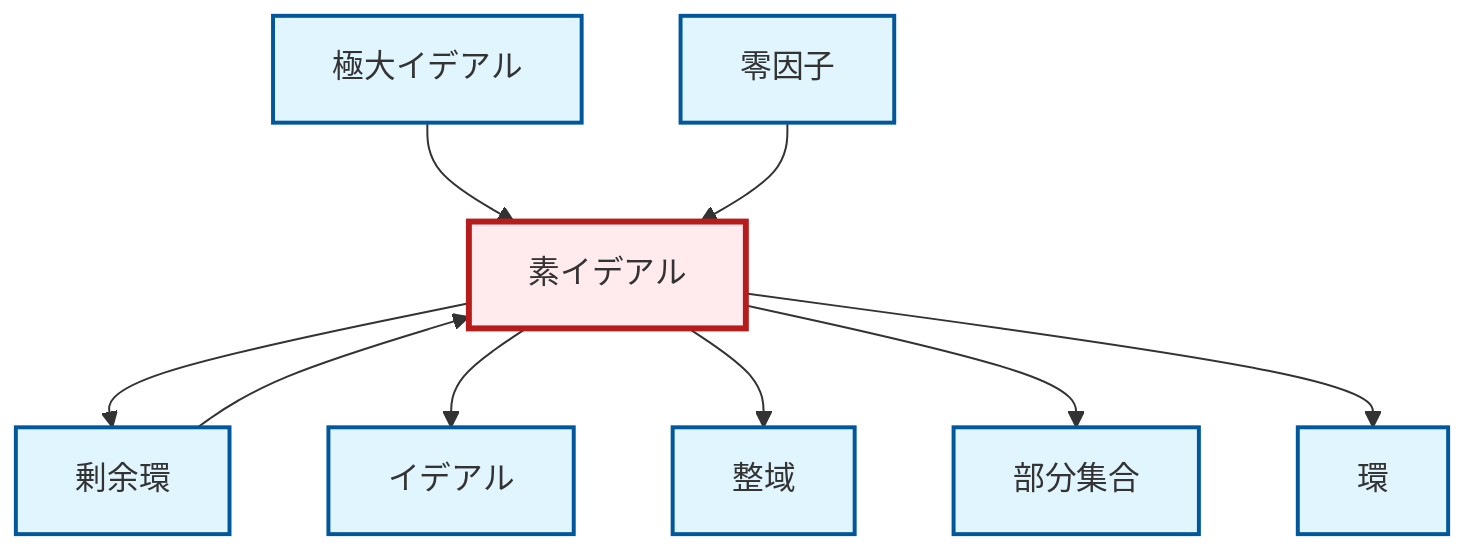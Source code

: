 graph TD
    classDef definition fill:#e1f5fe,stroke:#01579b,stroke-width:2px
    classDef theorem fill:#f3e5f5,stroke:#4a148c,stroke-width:2px
    classDef axiom fill:#fff3e0,stroke:#e65100,stroke-width:2px
    classDef example fill:#e8f5e9,stroke:#1b5e20,stroke-width:2px
    classDef current fill:#ffebee,stroke:#b71c1c,stroke-width:3px
    def-subset["部分集合"]:::definition
    def-maximal-ideal["極大イデアル"]:::definition
    def-ideal["イデアル"]:::definition
    def-integral-domain["整域"]:::definition
    def-prime-ideal["素イデアル"]:::definition
    def-zero-divisor["零因子"]:::definition
    def-quotient-ring["剰余環"]:::definition
    def-ring["環"]:::definition
    def-quotient-ring --> def-prime-ideal
    def-prime-ideal --> def-quotient-ring
    def-prime-ideal --> def-ideal
    def-prime-ideal --> def-integral-domain
    def-maximal-ideal --> def-prime-ideal
    def-prime-ideal --> def-subset
    def-zero-divisor --> def-prime-ideal
    def-prime-ideal --> def-ring
    class def-prime-ideal current